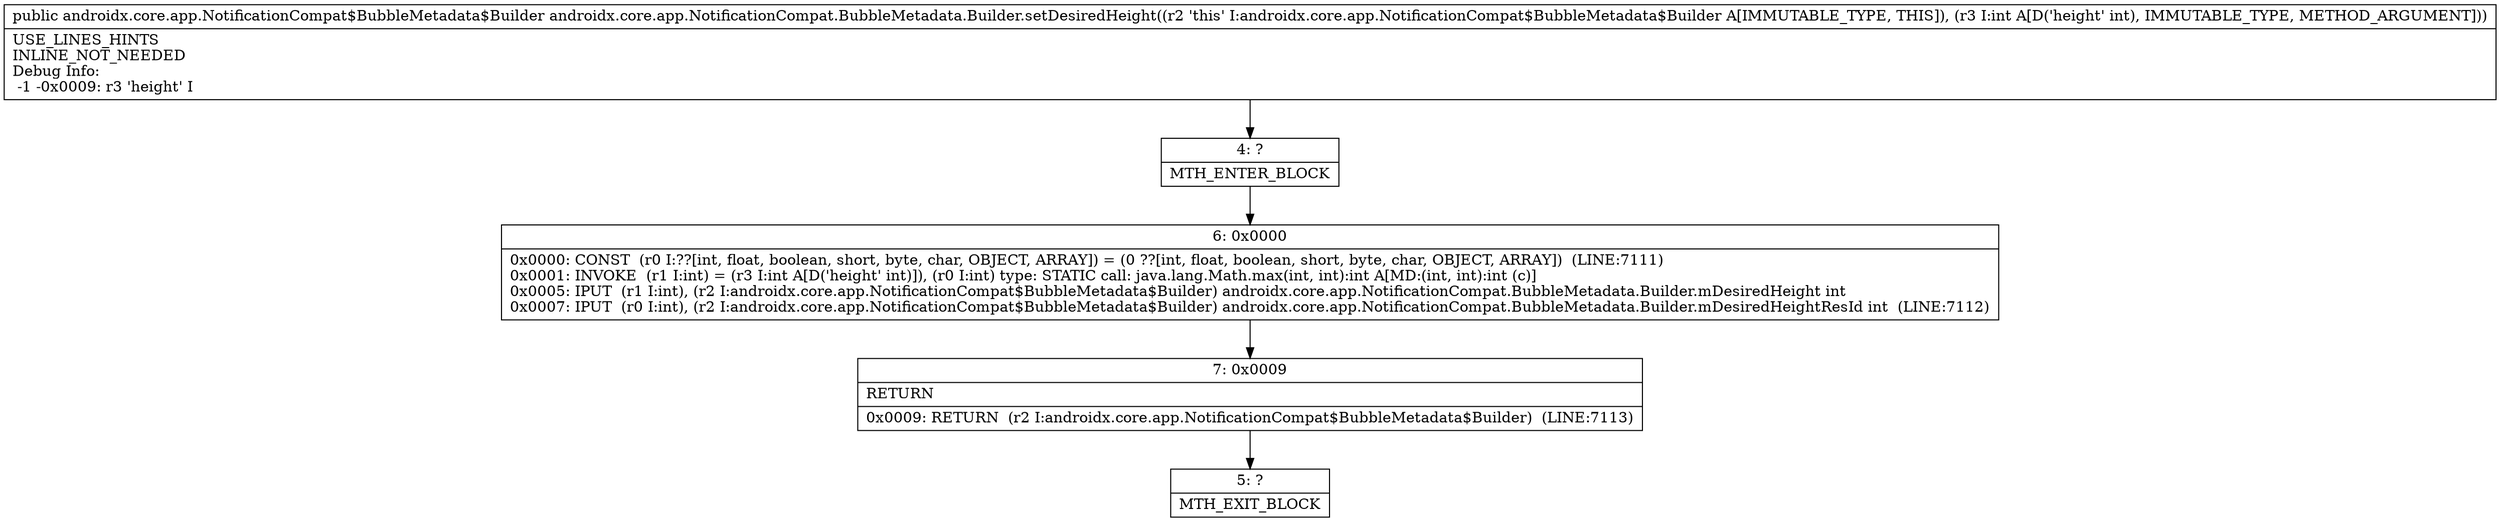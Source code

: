 digraph "CFG forandroidx.core.app.NotificationCompat.BubbleMetadata.Builder.setDesiredHeight(I)Landroidx\/core\/app\/NotificationCompat$BubbleMetadata$Builder;" {
Node_4 [shape=record,label="{4\:\ ?|MTH_ENTER_BLOCK\l}"];
Node_6 [shape=record,label="{6\:\ 0x0000|0x0000: CONST  (r0 I:??[int, float, boolean, short, byte, char, OBJECT, ARRAY]) = (0 ??[int, float, boolean, short, byte, char, OBJECT, ARRAY])  (LINE:7111)\l0x0001: INVOKE  (r1 I:int) = (r3 I:int A[D('height' int)]), (r0 I:int) type: STATIC call: java.lang.Math.max(int, int):int A[MD:(int, int):int (c)]\l0x0005: IPUT  (r1 I:int), (r2 I:androidx.core.app.NotificationCompat$BubbleMetadata$Builder) androidx.core.app.NotificationCompat.BubbleMetadata.Builder.mDesiredHeight int \l0x0007: IPUT  (r0 I:int), (r2 I:androidx.core.app.NotificationCompat$BubbleMetadata$Builder) androidx.core.app.NotificationCompat.BubbleMetadata.Builder.mDesiredHeightResId int  (LINE:7112)\l}"];
Node_7 [shape=record,label="{7\:\ 0x0009|RETURN\l|0x0009: RETURN  (r2 I:androidx.core.app.NotificationCompat$BubbleMetadata$Builder)  (LINE:7113)\l}"];
Node_5 [shape=record,label="{5\:\ ?|MTH_EXIT_BLOCK\l}"];
MethodNode[shape=record,label="{public androidx.core.app.NotificationCompat$BubbleMetadata$Builder androidx.core.app.NotificationCompat.BubbleMetadata.Builder.setDesiredHeight((r2 'this' I:androidx.core.app.NotificationCompat$BubbleMetadata$Builder A[IMMUTABLE_TYPE, THIS]), (r3 I:int A[D('height' int), IMMUTABLE_TYPE, METHOD_ARGUMENT]))  | USE_LINES_HINTS\lINLINE_NOT_NEEDED\lDebug Info:\l  \-1 \-0x0009: r3 'height' I\l}"];
MethodNode -> Node_4;Node_4 -> Node_6;
Node_6 -> Node_7;
Node_7 -> Node_5;
}

